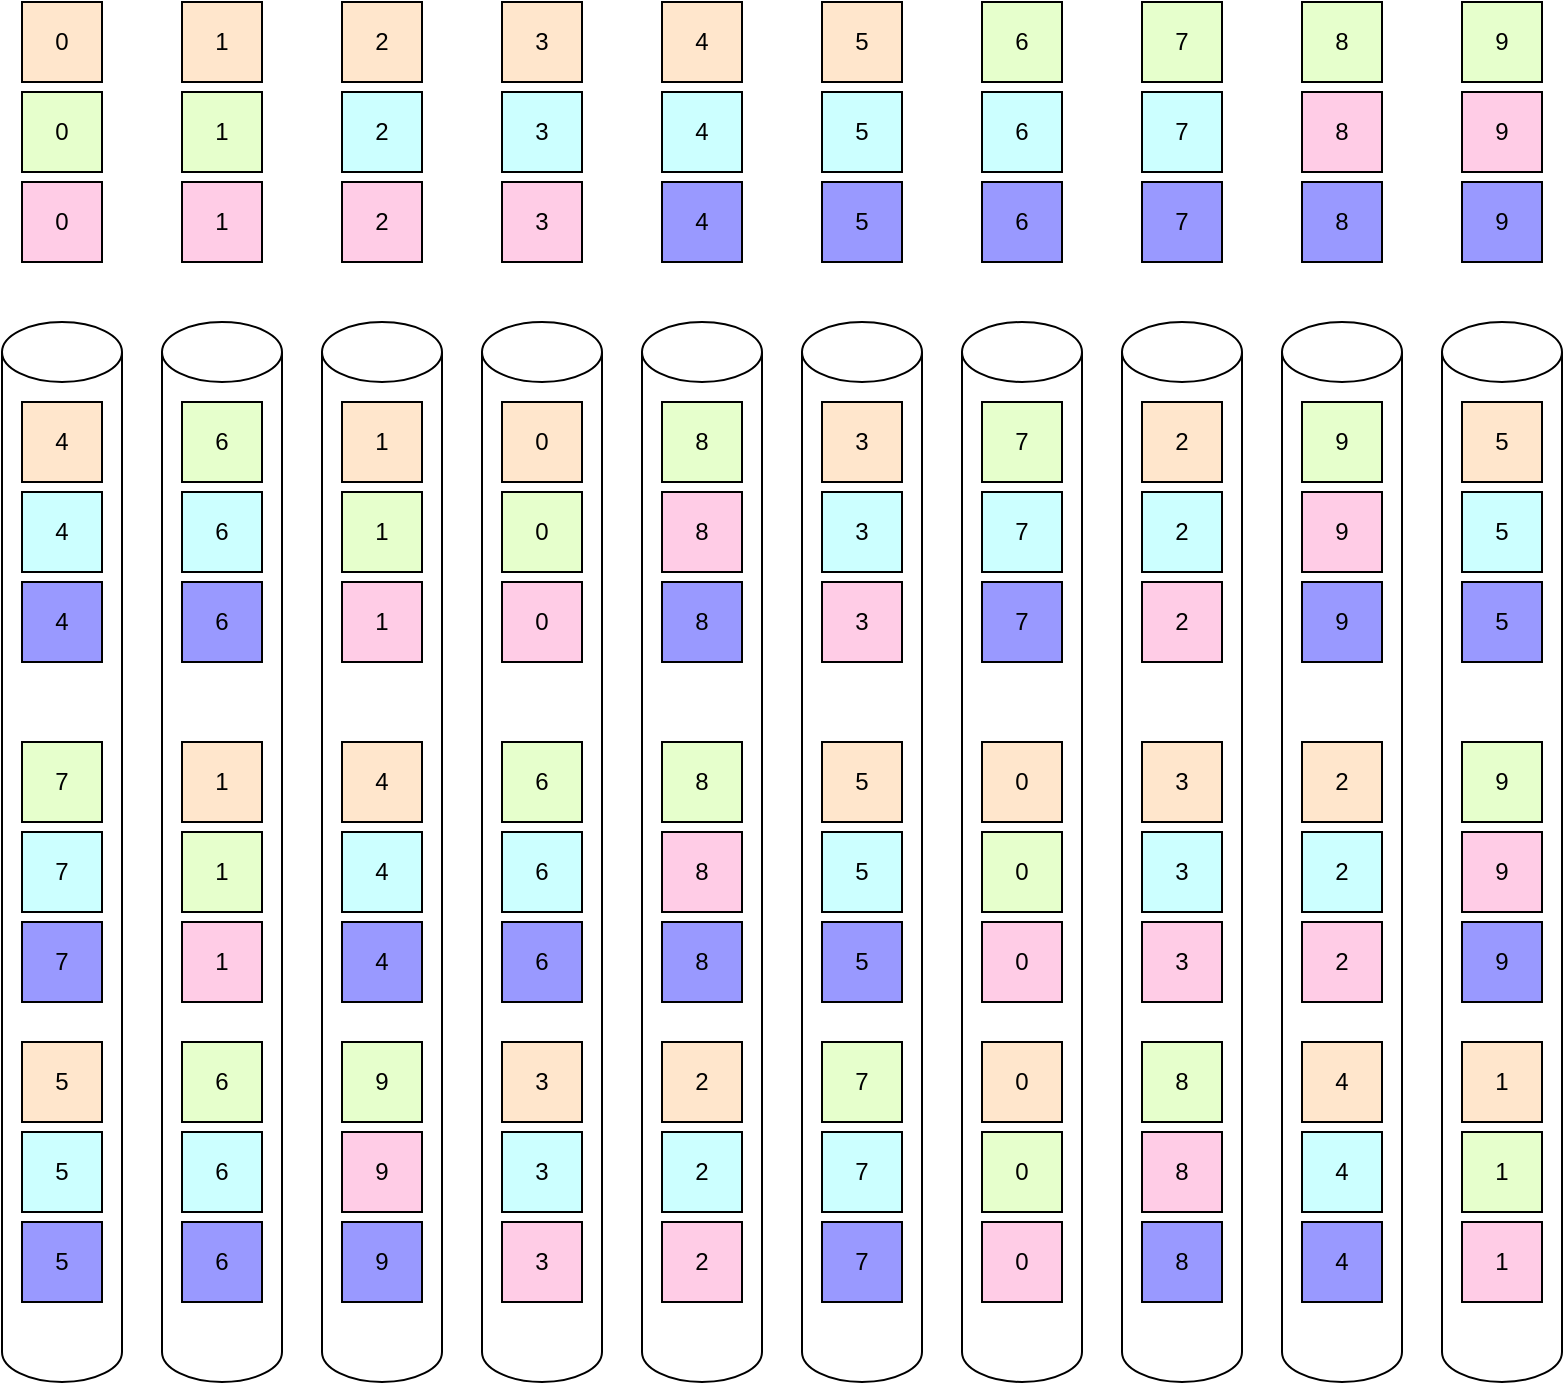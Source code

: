 <mxfile version="14.6.13" type="device"><diagram id="QBME54pFpEOekEDQFjqP" name="Page-1"><mxGraphModel dx="1022" dy="637" grid="1" gridSize="10" guides="1" tooltips="1" connect="1" arrows="1" fold="1" page="1" pageScale="1" pageWidth="827" pageHeight="1169" math="0" shadow="0"><root><mxCell id="0"/><mxCell id="1" parent="0"/><mxCell id="rsSrLzh5v_yJovzwPIEv-1" value="" style="shape=cylinder3;whiteSpace=wrap;html=1;boundedLbl=1;backgroundOutline=1;size=15;" parent="1" vertex="1"><mxGeometry x="40" y="310" width="60" height="530" as="geometry"/></mxCell><mxCell id="rsSrLzh5v_yJovzwPIEv-2" value="" style="shape=cylinder3;whiteSpace=wrap;html=1;boundedLbl=1;backgroundOutline=1;size=15;" parent="1" vertex="1"><mxGeometry x="120" y="310" width="60" height="530" as="geometry"/></mxCell><mxCell id="rsSrLzh5v_yJovzwPIEv-3" value="" style="shape=cylinder3;whiteSpace=wrap;html=1;boundedLbl=1;backgroundOutline=1;size=15;fillColor=#FFFFFF;" parent="1" vertex="1"><mxGeometry x="200" y="310" width="60" height="530" as="geometry"/></mxCell><mxCell id="rsSrLzh5v_yJovzwPIEv-4" value="" style="shape=cylinder3;whiteSpace=wrap;html=1;boundedLbl=1;backgroundOutline=1;size=15;" parent="1" vertex="1"><mxGeometry x="280" y="310" width="60" height="530" as="geometry"/></mxCell><mxCell id="rsSrLzh5v_yJovzwPIEv-5" value="" style="shape=cylinder3;whiteSpace=wrap;html=1;boundedLbl=1;backgroundOutline=1;size=15;fillColor=#FFFFFF;" parent="1" vertex="1"><mxGeometry x="360" y="310" width="60" height="530" as="geometry"/></mxCell><mxCell id="rsSrLzh5v_yJovzwPIEv-6" value="" style="shape=cylinder3;whiteSpace=wrap;html=1;boundedLbl=1;backgroundOutline=1;size=15;fillColor=#FFFFFF;" parent="1" vertex="1"><mxGeometry x="440" y="310" width="60" height="530" as="geometry"/></mxCell><mxCell id="rsSrLzh5v_yJovzwPIEv-7" value="" style="shape=cylinder3;whiteSpace=wrap;html=1;boundedLbl=1;backgroundOutline=1;size=15;fillColor=#FFFFFF;" parent="1" vertex="1"><mxGeometry x="520" y="310" width="60" height="530" as="geometry"/></mxCell><mxCell id="rsSrLzh5v_yJovzwPIEv-8" value="" style="shape=cylinder3;whiteSpace=wrap;html=1;boundedLbl=1;backgroundOutline=1;size=15;" parent="1" vertex="1"><mxGeometry x="600" y="310" width="60" height="530" as="geometry"/></mxCell><mxCell id="rsSrLzh5v_yJovzwPIEv-9" value="" style="shape=cylinder3;whiteSpace=wrap;html=1;boundedLbl=1;backgroundOutline=1;size=15;" parent="1" vertex="1"><mxGeometry x="680" y="310" width="60" height="530" as="geometry"/></mxCell><mxCell id="rsSrLzh5v_yJovzwPIEv-10" value="" style="shape=cylinder3;whiteSpace=wrap;html=1;boundedLbl=1;backgroundOutline=1;size=15;" parent="1" vertex="1"><mxGeometry x="760" y="310" width="60" height="530" as="geometry"/></mxCell><mxCell id="2MXaJ3rgkOEhhWEjC917-139" value="0" style="rounded=0;whiteSpace=wrap;html=1;fillColor=#FFE6CC;" parent="1" vertex="1"><mxGeometry x="50" y="150" width="40" height="40" as="geometry"/></mxCell><mxCell id="2MXaJ3rgkOEhhWEjC917-140" value="2" style="rounded=0;whiteSpace=wrap;html=1;fillColor=#FFE6CC;" parent="1" vertex="1"><mxGeometry x="210" y="150" width="40" height="40" as="geometry"/></mxCell><mxCell id="2MXaJ3rgkOEhhWEjC917-141" value="3" style="rounded=0;whiteSpace=wrap;html=1;fillColor=#FFE6CC;" parent="1" vertex="1"><mxGeometry x="290" y="150" width="40" height="40" as="geometry"/></mxCell><mxCell id="2MXaJ3rgkOEhhWEjC917-142" value="5" style="rounded=0;whiteSpace=wrap;html=1;fillColor=#FFE6CC;" parent="1" vertex="1"><mxGeometry x="450" y="150" width="40" height="40" as="geometry"/></mxCell><mxCell id="2MXaJ3rgkOEhhWEjC917-143" value="4" style="rounded=0;whiteSpace=wrap;html=1;fillColor=#FFE6CC;" parent="1" vertex="1"><mxGeometry x="370" y="150" width="40" height="40" as="geometry"/></mxCell><mxCell id="2MXaJ3rgkOEhhWEjC917-144" value="1" style="rounded=0;whiteSpace=wrap;html=1;fillColor=#FFE6CC;" parent="1" vertex="1"><mxGeometry x="130" y="150" width="40" height="40" as="geometry"/></mxCell><mxCell id="2MXaJ3rgkOEhhWEjC917-145" value="6" style="rounded=0;whiteSpace=wrap;html=1;fillColor=#E6FFCC;" parent="1" vertex="1"><mxGeometry x="530" y="150" width="40" height="40" as="geometry"/></mxCell><mxCell id="2MXaJ3rgkOEhhWEjC917-146" value="0" style="rounded=0;whiteSpace=wrap;html=1;fillColor=#E6FFCC;" parent="1" vertex="1"><mxGeometry x="50" y="195" width="40" height="40" as="geometry"/></mxCell><mxCell id="2MXaJ3rgkOEhhWEjC917-147" value="1" style="rounded=0;whiteSpace=wrap;html=1;fillColor=#E6FFCC;" parent="1" vertex="1"><mxGeometry x="130" y="195" width="40" height="40" as="geometry"/></mxCell><mxCell id="2MXaJ3rgkOEhhWEjC917-148" value="9" style="rounded=0;whiteSpace=wrap;html=1;fillColor=#E6FFCC;" parent="1" vertex="1"><mxGeometry x="770" y="150" width="40" height="40" as="geometry"/></mxCell><mxCell id="2MXaJ3rgkOEhhWEjC917-149" value="7" style="rounded=0;whiteSpace=wrap;html=1;fillColor=#E6FFCC;" parent="1" vertex="1"><mxGeometry x="610" y="150" width="40" height="40" as="geometry"/></mxCell><mxCell id="2MXaJ3rgkOEhhWEjC917-150" value="8" style="rounded=0;whiteSpace=wrap;html=1;fillColor=#E6FFCC;" parent="1" vertex="1"><mxGeometry x="690" y="150" width="40" height="40" as="geometry"/></mxCell><mxCell id="2MXaJ3rgkOEhhWEjC917-151" value="2" style="rounded=0;whiteSpace=wrap;html=1;fillColor=#CCFFFF;" parent="1" vertex="1"><mxGeometry x="210" y="195" width="40" height="40" as="geometry"/></mxCell><mxCell id="2MXaJ3rgkOEhhWEjC917-152" value="3" style="rounded=0;whiteSpace=wrap;html=1;fillColor=#CCFFFF;" parent="1" vertex="1"><mxGeometry x="290" y="195" width="40" height="40" as="geometry"/></mxCell><mxCell id="2MXaJ3rgkOEhhWEjC917-153" value="7" style="rounded=0;whiteSpace=wrap;html=1;fillColor=#CCFFFF;" parent="1" vertex="1"><mxGeometry x="610" y="195" width="40" height="40" as="geometry"/></mxCell><mxCell id="2MXaJ3rgkOEhhWEjC917-154" value="6" style="rounded=0;whiteSpace=wrap;html=1;fillColor=#CCFFFF;" parent="1" vertex="1"><mxGeometry x="530" y="195" width="40" height="40" as="geometry"/></mxCell><mxCell id="2MXaJ3rgkOEhhWEjC917-155" value="5" style="rounded=0;whiteSpace=wrap;html=1;fillColor=#CCFFFF;" parent="1" vertex="1"><mxGeometry x="450" y="195" width="40" height="40" as="geometry"/></mxCell><mxCell id="2MXaJ3rgkOEhhWEjC917-156" value="4" style="rounded=0;whiteSpace=wrap;html=1;fillColor=#CCFFFF;" parent="1" vertex="1"><mxGeometry x="370" y="195" width="40" height="40" as="geometry"/></mxCell><mxCell id="2MXaJ3rgkOEhhWEjC917-157" value="8" style="rounded=0;whiteSpace=wrap;html=1;fillColor=#FFCCE6;" parent="1" vertex="1"><mxGeometry x="690" y="195" width="40" height="40" as="geometry"/></mxCell><mxCell id="2MXaJ3rgkOEhhWEjC917-158" value="9" style="rounded=0;whiteSpace=wrap;html=1;fillColor=#FFCCE6;" parent="1" vertex="1"><mxGeometry x="770" y="195" width="40" height="40" as="geometry"/></mxCell><mxCell id="2MXaJ3rgkOEhhWEjC917-159" value="0" style="rounded=0;whiteSpace=wrap;html=1;fillColor=#FFCCE6;" parent="1" vertex="1"><mxGeometry x="50" y="240" width="40" height="40" as="geometry"/></mxCell><mxCell id="2MXaJ3rgkOEhhWEjC917-160" value="1" style="rounded=0;whiteSpace=wrap;html=1;fillColor=#FFCCE6;" parent="1" vertex="1"><mxGeometry x="130" y="240" width="40" height="40" as="geometry"/></mxCell><mxCell id="2MXaJ3rgkOEhhWEjC917-161" value="2" style="rounded=0;whiteSpace=wrap;html=1;fillColor=#FFCCE6;" parent="1" vertex="1"><mxGeometry x="210" y="240" width="40" height="40" as="geometry"/></mxCell><mxCell id="2MXaJ3rgkOEhhWEjC917-162" value="3" style="rounded=0;whiteSpace=wrap;html=1;fillColor=#FFCCE6;" parent="1" vertex="1"><mxGeometry x="290" y="240" width="40" height="40" as="geometry"/></mxCell><mxCell id="2MXaJ3rgkOEhhWEjC917-163" value="4" style="rounded=0;whiteSpace=wrap;html=1;fillColor=#9999FF;" parent="1" vertex="1"><mxGeometry x="370" y="240" width="40" height="40" as="geometry"/></mxCell><mxCell id="2MXaJ3rgkOEhhWEjC917-164" value="5" style="rounded=0;whiteSpace=wrap;html=1;fillColor=#9999FF;" parent="1" vertex="1"><mxGeometry x="450" y="240" width="40" height="40" as="geometry"/></mxCell><mxCell id="2MXaJ3rgkOEhhWEjC917-165" value="6" style="rounded=0;whiteSpace=wrap;html=1;fillColor=#9999FF;" parent="1" vertex="1"><mxGeometry x="530" y="240" width="40" height="40" as="geometry"/></mxCell><mxCell id="2MXaJ3rgkOEhhWEjC917-166" value="7" style="rounded=0;whiteSpace=wrap;html=1;fillColor=#9999FF;" parent="1" vertex="1"><mxGeometry x="610" y="240" width="40" height="40" as="geometry"/></mxCell><mxCell id="2MXaJ3rgkOEhhWEjC917-167" value="8" style="rounded=0;whiteSpace=wrap;html=1;fillColor=#9999FF;" parent="1" vertex="1"><mxGeometry x="690" y="240" width="40" height="40" as="geometry"/></mxCell><mxCell id="2MXaJ3rgkOEhhWEjC917-168" value="9" style="rounded=0;whiteSpace=wrap;html=1;fillColor=#9999FF;" parent="1" vertex="1"><mxGeometry x="770" y="240" width="40" height="40" as="geometry"/></mxCell><mxCell id="2MXaJ3rgkOEhhWEjC917-179" value="0" style="rounded=0;whiteSpace=wrap;html=1;fillColor=#FFE6CC;" parent="1" vertex="1"><mxGeometry x="290" y="350" width="40" height="40" as="geometry"/></mxCell><mxCell id="2MXaJ3rgkOEhhWEjC917-180" value="0" style="rounded=0;whiteSpace=wrap;html=1;fillColor=#E6FFCC;" parent="1" vertex="1"><mxGeometry x="290" y="395" width="40" height="40" as="geometry"/></mxCell><mxCell id="2MXaJ3rgkOEhhWEjC917-181" value="0" style="rounded=0;whiteSpace=wrap;html=1;fillColor=#FFCCE6;" parent="1" vertex="1"><mxGeometry x="290" y="440" width="40" height="40" as="geometry"/></mxCell><mxCell id="2MXaJ3rgkOEhhWEjC917-182" value="0" style="rounded=0;whiteSpace=wrap;html=1;fillColor=#FFE6CC;" parent="1" vertex="1"><mxGeometry x="530" y="520" width="40" height="40" as="geometry"/></mxCell><mxCell id="2MXaJ3rgkOEhhWEjC917-183" value="0" style="rounded=0;whiteSpace=wrap;html=1;fillColor=#E6FFCC;" parent="1" vertex="1"><mxGeometry x="530" y="565" width="40" height="40" as="geometry"/></mxCell><mxCell id="2MXaJ3rgkOEhhWEjC917-184" value="0" style="rounded=0;whiteSpace=wrap;html=1;fillColor=#FFCCE6;" parent="1" vertex="1"><mxGeometry x="530" y="610" width="40" height="40" as="geometry"/></mxCell><mxCell id="2MXaJ3rgkOEhhWEjC917-185" value="0" style="rounded=0;whiteSpace=wrap;html=1;fillColor=#FFE6CC;" parent="1" vertex="1"><mxGeometry x="530" y="670" width="40" height="40" as="geometry"/></mxCell><mxCell id="2MXaJ3rgkOEhhWEjC917-186" value="0" style="rounded=0;whiteSpace=wrap;html=1;fillColor=#E6FFCC;" parent="1" vertex="1"><mxGeometry x="530" y="715" width="40" height="40" as="geometry"/></mxCell><mxCell id="2MXaJ3rgkOEhhWEjC917-187" value="0" style="rounded=0;whiteSpace=wrap;html=1;fillColor=#FFCCE6;" parent="1" vertex="1"><mxGeometry x="530" y="760" width="40" height="40" as="geometry"/></mxCell><mxCell id="2MXaJ3rgkOEhhWEjC917-188" value="1" style="rounded=0;whiteSpace=wrap;html=1;fillColor=#FFE6CC;" parent="1" vertex="1"><mxGeometry x="210" y="350" width="40" height="40" as="geometry"/></mxCell><mxCell id="2MXaJ3rgkOEhhWEjC917-189" value="1" style="rounded=0;whiteSpace=wrap;html=1;fillColor=#E6FFCC;" parent="1" vertex="1"><mxGeometry x="210" y="395" width="40" height="40" as="geometry"/></mxCell><mxCell id="2MXaJ3rgkOEhhWEjC917-190" value="1" style="rounded=0;whiteSpace=wrap;html=1;fillColor=#FFCCE6;" parent="1" vertex="1"><mxGeometry x="210" y="440" width="40" height="40" as="geometry"/></mxCell><mxCell id="2MXaJ3rgkOEhhWEjC917-191" value="1" style="rounded=0;whiteSpace=wrap;html=1;fillColor=#FFE6CC;" parent="1" vertex="1"><mxGeometry x="130" y="520" width="40" height="40" as="geometry"/></mxCell><mxCell id="2MXaJ3rgkOEhhWEjC917-192" value="1" style="rounded=0;whiteSpace=wrap;html=1;fillColor=#E6FFCC;" parent="1" vertex="1"><mxGeometry x="130" y="565" width="40" height="40" as="geometry"/></mxCell><mxCell id="2MXaJ3rgkOEhhWEjC917-193" value="1" style="rounded=0;whiteSpace=wrap;html=1;fillColor=#FFCCE6;" parent="1" vertex="1"><mxGeometry x="130" y="610" width="40" height="40" as="geometry"/></mxCell><mxCell id="2MXaJ3rgkOEhhWEjC917-194" value="1" style="rounded=0;whiteSpace=wrap;html=1;fillColor=#FFE6CC;" parent="1" vertex="1"><mxGeometry x="770" y="670" width="40" height="40" as="geometry"/></mxCell><mxCell id="2MXaJ3rgkOEhhWEjC917-195" value="1" style="rounded=0;whiteSpace=wrap;html=1;fillColor=#E6FFCC;" parent="1" vertex="1"><mxGeometry x="770" y="715" width="40" height="40" as="geometry"/></mxCell><mxCell id="2MXaJ3rgkOEhhWEjC917-196" value="1" style="rounded=0;whiteSpace=wrap;html=1;fillColor=#FFCCE6;" parent="1" vertex="1"><mxGeometry x="770" y="760" width="40" height="40" as="geometry"/></mxCell><mxCell id="2MXaJ3rgkOEhhWEjC917-197" value="2" style="rounded=0;whiteSpace=wrap;html=1;fillColor=#FFE6CC;" parent="1" vertex="1"><mxGeometry x="610" y="350" width="40" height="40" as="geometry"/></mxCell><mxCell id="2MXaJ3rgkOEhhWEjC917-198" value="2" style="rounded=0;whiteSpace=wrap;html=1;fillColor=#CCFFFF;" parent="1" vertex="1"><mxGeometry x="610" y="395" width="40" height="40" as="geometry"/></mxCell><mxCell id="2MXaJ3rgkOEhhWEjC917-199" value="2" style="rounded=0;whiteSpace=wrap;html=1;fillColor=#FFCCE6;" parent="1" vertex="1"><mxGeometry x="610" y="440" width="40" height="40" as="geometry"/></mxCell><mxCell id="2MXaJ3rgkOEhhWEjC917-200" value="2" style="rounded=0;whiteSpace=wrap;html=1;fillColor=#FFE6CC;" parent="1" vertex="1"><mxGeometry x="690" y="520" width="40" height="40" as="geometry"/></mxCell><mxCell id="2MXaJ3rgkOEhhWEjC917-201" value="2" style="rounded=0;whiteSpace=wrap;html=1;fillColor=#CCFFFF;" parent="1" vertex="1"><mxGeometry x="690" y="565" width="40" height="40" as="geometry"/></mxCell><mxCell id="2MXaJ3rgkOEhhWEjC917-202" value="2" style="rounded=0;whiteSpace=wrap;html=1;fillColor=#FFCCE6;" parent="1" vertex="1"><mxGeometry x="690" y="610" width="40" height="40" as="geometry"/></mxCell><mxCell id="2MXaJ3rgkOEhhWEjC917-203" value="2" style="rounded=0;whiteSpace=wrap;html=1;fillColor=#FFE6CC;" parent="1" vertex="1"><mxGeometry x="370" y="670" width="40" height="40" as="geometry"/></mxCell><mxCell id="2MXaJ3rgkOEhhWEjC917-204" value="2" style="rounded=0;whiteSpace=wrap;html=1;fillColor=#CCFFFF;" parent="1" vertex="1"><mxGeometry x="370" y="715" width="40" height="40" as="geometry"/></mxCell><mxCell id="2MXaJ3rgkOEhhWEjC917-205" value="2" style="rounded=0;whiteSpace=wrap;html=1;fillColor=#FFCCE6;" parent="1" vertex="1"><mxGeometry x="370" y="760" width="40" height="40" as="geometry"/></mxCell><mxCell id="2MXaJ3rgkOEhhWEjC917-206" value="3" style="rounded=0;whiteSpace=wrap;html=1;fillColor=#FFE6CC;" parent="1" vertex="1"><mxGeometry x="450" y="350" width="40" height="40" as="geometry"/></mxCell><mxCell id="2MXaJ3rgkOEhhWEjC917-207" value="3" style="rounded=0;whiteSpace=wrap;html=1;fillColor=#CCFFFF;" parent="1" vertex="1"><mxGeometry x="450" y="395" width="40" height="40" as="geometry"/></mxCell><mxCell id="2MXaJ3rgkOEhhWEjC917-208" value="3" style="rounded=0;whiteSpace=wrap;html=1;fillColor=#FFCCE6;" parent="1" vertex="1"><mxGeometry x="450" y="440" width="40" height="40" as="geometry"/></mxCell><mxCell id="2MXaJ3rgkOEhhWEjC917-209" value="3" style="rounded=0;whiteSpace=wrap;html=1;fillColor=#FFE6CC;" parent="1" vertex="1"><mxGeometry x="610" y="520" width="40" height="40" as="geometry"/></mxCell><mxCell id="2MXaJ3rgkOEhhWEjC917-210" value="3" style="rounded=0;whiteSpace=wrap;html=1;fillColor=#CCFFFF;" parent="1" vertex="1"><mxGeometry x="610" y="565" width="40" height="40" as="geometry"/></mxCell><mxCell id="2MXaJ3rgkOEhhWEjC917-211" value="3" style="rounded=0;whiteSpace=wrap;html=1;fillColor=#FFCCE6;" parent="1" vertex="1"><mxGeometry x="610" y="610" width="40" height="40" as="geometry"/></mxCell><mxCell id="2MXaJ3rgkOEhhWEjC917-212" value="3" style="rounded=0;whiteSpace=wrap;html=1;fillColor=#FFE6CC;" parent="1" vertex="1"><mxGeometry x="290" y="670" width="40" height="40" as="geometry"/></mxCell><mxCell id="2MXaJ3rgkOEhhWEjC917-213" value="3" style="rounded=0;whiteSpace=wrap;html=1;fillColor=#CCFFFF;" parent="1" vertex="1"><mxGeometry x="290" y="715" width="40" height="40" as="geometry"/></mxCell><mxCell id="2MXaJ3rgkOEhhWEjC917-214" value="3" style="rounded=0;whiteSpace=wrap;html=1;fillColor=#FFCCE6;" parent="1" vertex="1"><mxGeometry x="290" y="760" width="40" height="40" as="geometry"/></mxCell><mxCell id="2MXaJ3rgkOEhhWEjC917-215" value="4" style="rounded=0;whiteSpace=wrap;html=1;fillColor=#FFE6CC;" parent="1" vertex="1"><mxGeometry x="50" y="350" width="40" height="40" as="geometry"/></mxCell><mxCell id="2MXaJ3rgkOEhhWEjC917-216" value="4" style="rounded=0;whiteSpace=wrap;html=1;fillColor=#CCFFFF;" parent="1" vertex="1"><mxGeometry x="50" y="395" width="40" height="40" as="geometry"/></mxCell><mxCell id="2MXaJ3rgkOEhhWEjC917-217" value="4" style="rounded=0;whiteSpace=wrap;html=1;fillColor=#9999FF;" parent="1" vertex="1"><mxGeometry x="50" y="440" width="40" height="40" as="geometry"/></mxCell><mxCell id="2MXaJ3rgkOEhhWEjC917-218" value="4" style="rounded=0;whiteSpace=wrap;html=1;fillColor=#FFE6CC;" parent="1" vertex="1"><mxGeometry x="210" y="520" width="40" height="40" as="geometry"/></mxCell><mxCell id="2MXaJ3rgkOEhhWEjC917-219" value="4" style="rounded=0;whiteSpace=wrap;html=1;fillColor=#CCFFFF;" parent="1" vertex="1"><mxGeometry x="210" y="565" width="40" height="40" as="geometry"/></mxCell><mxCell id="2MXaJ3rgkOEhhWEjC917-220" value="4" style="rounded=0;whiteSpace=wrap;html=1;fillColor=#9999FF;" parent="1" vertex="1"><mxGeometry x="210" y="610" width="40" height="40" as="geometry"/></mxCell><mxCell id="2MXaJ3rgkOEhhWEjC917-221" value="4" style="rounded=0;whiteSpace=wrap;html=1;fillColor=#FFE6CC;" parent="1" vertex="1"><mxGeometry x="690" y="670" width="40" height="40" as="geometry"/></mxCell><mxCell id="2MXaJ3rgkOEhhWEjC917-222" value="4" style="rounded=0;whiteSpace=wrap;html=1;fillColor=#CCFFFF;" parent="1" vertex="1"><mxGeometry x="690" y="715" width="40" height="40" as="geometry"/></mxCell><mxCell id="2MXaJ3rgkOEhhWEjC917-223" value="4" style="rounded=0;whiteSpace=wrap;html=1;fillColor=#9999FF;" parent="1" vertex="1"><mxGeometry x="690" y="760" width="40" height="40" as="geometry"/></mxCell><mxCell id="2MXaJ3rgkOEhhWEjC917-224" value="5" style="rounded=0;whiteSpace=wrap;html=1;fillColor=#FFE6CC;" parent="1" vertex="1"><mxGeometry x="770" y="350" width="40" height="40" as="geometry"/></mxCell><mxCell id="2MXaJ3rgkOEhhWEjC917-225" value="5" style="rounded=0;whiteSpace=wrap;html=1;fillColor=#CCFFFF;" parent="1" vertex="1"><mxGeometry x="770" y="395" width="40" height="40" as="geometry"/></mxCell><mxCell id="2MXaJ3rgkOEhhWEjC917-226" value="5" style="rounded=0;whiteSpace=wrap;html=1;fillColor=#9999FF;" parent="1" vertex="1"><mxGeometry x="770" y="440" width="40" height="40" as="geometry"/></mxCell><mxCell id="2MXaJ3rgkOEhhWEjC917-227" value="5" style="rounded=0;whiteSpace=wrap;html=1;fillColor=#FFE6CC;" parent="1" vertex="1"><mxGeometry x="450" y="520" width="40" height="40" as="geometry"/></mxCell><mxCell id="2MXaJ3rgkOEhhWEjC917-228" value="5" style="rounded=0;whiteSpace=wrap;html=1;fillColor=#CCFFFF;" parent="1" vertex="1"><mxGeometry x="450" y="565" width="40" height="40" as="geometry"/></mxCell><mxCell id="2MXaJ3rgkOEhhWEjC917-229" value="5" style="rounded=0;whiteSpace=wrap;html=1;fillColor=#9999FF;" parent="1" vertex="1"><mxGeometry x="450" y="610" width="40" height="40" as="geometry"/></mxCell><mxCell id="2MXaJ3rgkOEhhWEjC917-230" value="5" style="rounded=0;whiteSpace=wrap;html=1;fillColor=#FFE6CC;" parent="1" vertex="1"><mxGeometry x="50" y="670" width="40" height="40" as="geometry"/></mxCell><mxCell id="2MXaJ3rgkOEhhWEjC917-231" value="5" style="rounded=0;whiteSpace=wrap;html=1;fillColor=#CCFFFF;" parent="1" vertex="1"><mxGeometry x="50" y="715" width="40" height="40" as="geometry"/></mxCell><mxCell id="2MXaJ3rgkOEhhWEjC917-232" value="5" style="rounded=0;whiteSpace=wrap;html=1;fillColor=#9999FF;" parent="1" vertex="1"><mxGeometry x="50" y="760" width="40" height="40" as="geometry"/></mxCell><mxCell id="2MXaJ3rgkOEhhWEjC917-233" value="6" style="rounded=0;whiteSpace=wrap;html=1;fillColor=#E6FFCC;" parent="1" vertex="1"><mxGeometry x="130" y="350" width="40" height="40" as="geometry"/></mxCell><mxCell id="2MXaJ3rgkOEhhWEjC917-234" value="6" style="rounded=0;whiteSpace=wrap;html=1;fillColor=#CCFFFF;" parent="1" vertex="1"><mxGeometry x="130" y="395" width="40" height="40" as="geometry"/></mxCell><mxCell id="2MXaJ3rgkOEhhWEjC917-235" value="6" style="rounded=0;whiteSpace=wrap;html=1;fillColor=#9999FF;" parent="1" vertex="1"><mxGeometry x="130" y="440" width="40" height="40" as="geometry"/></mxCell><mxCell id="2MXaJ3rgkOEhhWEjC917-236" value="6" style="rounded=0;whiteSpace=wrap;html=1;fillColor=#E6FFCC;" parent="1" vertex="1"><mxGeometry x="290" y="520" width="40" height="40" as="geometry"/></mxCell><mxCell id="2MXaJ3rgkOEhhWEjC917-237" value="6" style="rounded=0;whiteSpace=wrap;html=1;fillColor=#CCFFFF;" parent="1" vertex="1"><mxGeometry x="290" y="565" width="40" height="40" as="geometry"/></mxCell><mxCell id="2MXaJ3rgkOEhhWEjC917-238" value="6" style="rounded=0;whiteSpace=wrap;html=1;fillColor=#9999FF;" parent="1" vertex="1"><mxGeometry x="290" y="610" width="40" height="40" as="geometry"/></mxCell><mxCell id="2MXaJ3rgkOEhhWEjC917-239" value="6" style="rounded=0;whiteSpace=wrap;html=1;fillColor=#E6FFCC;" parent="1" vertex="1"><mxGeometry x="130" y="670" width="40" height="40" as="geometry"/></mxCell><mxCell id="2MXaJ3rgkOEhhWEjC917-240" value="6" style="rounded=0;whiteSpace=wrap;html=1;fillColor=#CCFFFF;" parent="1" vertex="1"><mxGeometry x="130" y="715" width="40" height="40" as="geometry"/></mxCell><mxCell id="2MXaJ3rgkOEhhWEjC917-241" value="6" style="rounded=0;whiteSpace=wrap;html=1;fillColor=#9999FF;" parent="1" vertex="1"><mxGeometry x="130" y="760" width="40" height="40" as="geometry"/></mxCell><mxCell id="2MXaJ3rgkOEhhWEjC917-242" value="7" style="rounded=0;whiteSpace=wrap;html=1;fillColor=#E6FFCC;" parent="1" vertex="1"><mxGeometry x="530" y="350" width="40" height="40" as="geometry"/></mxCell><mxCell id="2MXaJ3rgkOEhhWEjC917-243" value="7" style="rounded=0;whiteSpace=wrap;html=1;fillColor=#CCFFFF;" parent="1" vertex="1"><mxGeometry x="530" y="395" width="40" height="40" as="geometry"/></mxCell><mxCell id="2MXaJ3rgkOEhhWEjC917-244" value="7" style="rounded=0;whiteSpace=wrap;html=1;fillColor=#9999FF;" parent="1" vertex="1"><mxGeometry x="530" y="440" width="40" height="40" as="geometry"/></mxCell><mxCell id="2MXaJ3rgkOEhhWEjC917-245" value="7" style="rounded=0;whiteSpace=wrap;html=1;fillColor=#E6FFCC;" parent="1" vertex="1"><mxGeometry x="50" y="520" width="40" height="40" as="geometry"/></mxCell><mxCell id="2MXaJ3rgkOEhhWEjC917-246" value="7" style="rounded=0;whiteSpace=wrap;html=1;fillColor=#CCFFFF;" parent="1" vertex="1"><mxGeometry x="50" y="565" width="40" height="40" as="geometry"/></mxCell><mxCell id="2MXaJ3rgkOEhhWEjC917-247" value="7" style="rounded=0;whiteSpace=wrap;html=1;fillColor=#9999FF;" parent="1" vertex="1"><mxGeometry x="50" y="610" width="40" height="40" as="geometry"/></mxCell><mxCell id="2MXaJ3rgkOEhhWEjC917-248" value="7" style="rounded=0;whiteSpace=wrap;html=1;fillColor=#E6FFCC;" parent="1" vertex="1"><mxGeometry x="450" y="670" width="40" height="40" as="geometry"/></mxCell><mxCell id="2MXaJ3rgkOEhhWEjC917-249" value="7" style="rounded=0;whiteSpace=wrap;html=1;fillColor=#CCFFFF;" parent="1" vertex="1"><mxGeometry x="450" y="715" width="40" height="40" as="geometry"/></mxCell><mxCell id="2MXaJ3rgkOEhhWEjC917-250" value="7" style="rounded=0;whiteSpace=wrap;html=1;fillColor=#9999FF;" parent="1" vertex="1"><mxGeometry x="450" y="760" width="40" height="40" as="geometry"/></mxCell><mxCell id="2MXaJ3rgkOEhhWEjC917-251" value="8" style="rounded=0;whiteSpace=wrap;html=1;fillColor=#E6FFCC;" parent="1" vertex="1"><mxGeometry x="370" y="350" width="40" height="40" as="geometry"/></mxCell><mxCell id="2MXaJ3rgkOEhhWEjC917-252" value="8" style="rounded=0;whiteSpace=wrap;html=1;fillColor=#FFCCE6;" parent="1" vertex="1"><mxGeometry x="370" y="395" width="40" height="40" as="geometry"/></mxCell><mxCell id="2MXaJ3rgkOEhhWEjC917-253" value="8" style="rounded=0;whiteSpace=wrap;html=1;fillColor=#9999FF;" parent="1" vertex="1"><mxGeometry x="370" y="440" width="40" height="40" as="geometry"/></mxCell><mxCell id="2MXaJ3rgkOEhhWEjC917-254" value="8" style="rounded=0;whiteSpace=wrap;html=1;fillColor=#E6FFCC;" parent="1" vertex="1"><mxGeometry x="370" y="520" width="40" height="40" as="geometry"/></mxCell><mxCell id="2MXaJ3rgkOEhhWEjC917-255" value="8" style="rounded=0;whiteSpace=wrap;html=1;fillColor=#FFCCE6;" parent="1" vertex="1"><mxGeometry x="370" y="565" width="40" height="40" as="geometry"/></mxCell><mxCell id="2MXaJ3rgkOEhhWEjC917-256" value="8" style="rounded=0;whiteSpace=wrap;html=1;fillColor=#9999FF;" parent="1" vertex="1"><mxGeometry x="370" y="610" width="40" height="40" as="geometry"/></mxCell><mxCell id="2MXaJ3rgkOEhhWEjC917-257" value="8" style="rounded=0;whiteSpace=wrap;html=1;fillColor=#E6FFCC;" parent="1" vertex="1"><mxGeometry x="610" y="670" width="40" height="40" as="geometry"/></mxCell><mxCell id="2MXaJ3rgkOEhhWEjC917-258" value="8" style="rounded=0;whiteSpace=wrap;html=1;fillColor=#FFCCE6;" parent="1" vertex="1"><mxGeometry x="610" y="715" width="40" height="40" as="geometry"/></mxCell><mxCell id="2MXaJ3rgkOEhhWEjC917-259" value="8" style="rounded=0;whiteSpace=wrap;html=1;fillColor=#9999FF;" parent="1" vertex="1"><mxGeometry x="610" y="760" width="40" height="40" as="geometry"/></mxCell><mxCell id="2MXaJ3rgkOEhhWEjC917-260" value="9" style="rounded=0;whiteSpace=wrap;html=1;fillColor=#E6FFCC;" parent="1" vertex="1"><mxGeometry x="690" y="350" width="40" height="40" as="geometry"/></mxCell><mxCell id="2MXaJ3rgkOEhhWEjC917-261" value="9" style="rounded=0;whiteSpace=wrap;html=1;fillColor=#FFCCE6;" parent="1" vertex="1"><mxGeometry x="690" y="395" width="40" height="40" as="geometry"/></mxCell><mxCell id="2MXaJ3rgkOEhhWEjC917-262" value="9" style="rounded=0;whiteSpace=wrap;html=1;fillColor=#9999FF;" parent="1" vertex="1"><mxGeometry x="690" y="440" width="40" height="40" as="geometry"/></mxCell><mxCell id="2MXaJ3rgkOEhhWEjC917-264" value="9" style="rounded=0;whiteSpace=wrap;html=1;fillColor=#E6FFCC;" parent="1" vertex="1"><mxGeometry x="770" y="520" width="40" height="40" as="geometry"/></mxCell><mxCell id="2MXaJ3rgkOEhhWEjC917-265" value="9" style="rounded=0;whiteSpace=wrap;html=1;fillColor=#FFCCE6;" parent="1" vertex="1"><mxGeometry x="770" y="565" width="40" height="40" as="geometry"/></mxCell><mxCell id="2MXaJ3rgkOEhhWEjC917-266" value="9" style="rounded=0;whiteSpace=wrap;html=1;fillColor=#9999FF;" parent="1" vertex="1"><mxGeometry x="770" y="610" width="40" height="40" as="geometry"/></mxCell><mxCell id="2MXaJ3rgkOEhhWEjC917-267" value="9" style="rounded=0;whiteSpace=wrap;html=1;fillColor=#E6FFCC;" parent="1" vertex="1"><mxGeometry x="210" y="670" width="40" height="40" as="geometry"/></mxCell><mxCell id="2MXaJ3rgkOEhhWEjC917-268" value="9" style="rounded=0;whiteSpace=wrap;html=1;fillColor=#FFCCE6;" parent="1" vertex="1"><mxGeometry x="210" y="715" width="40" height="40" as="geometry"/></mxCell><mxCell id="2MXaJ3rgkOEhhWEjC917-269" value="9" style="rounded=0;whiteSpace=wrap;html=1;fillColor=#9999FF;" parent="1" vertex="1"><mxGeometry x="210" y="760" width="40" height="40" as="geometry"/></mxCell></root></mxGraphModel></diagram></mxfile>